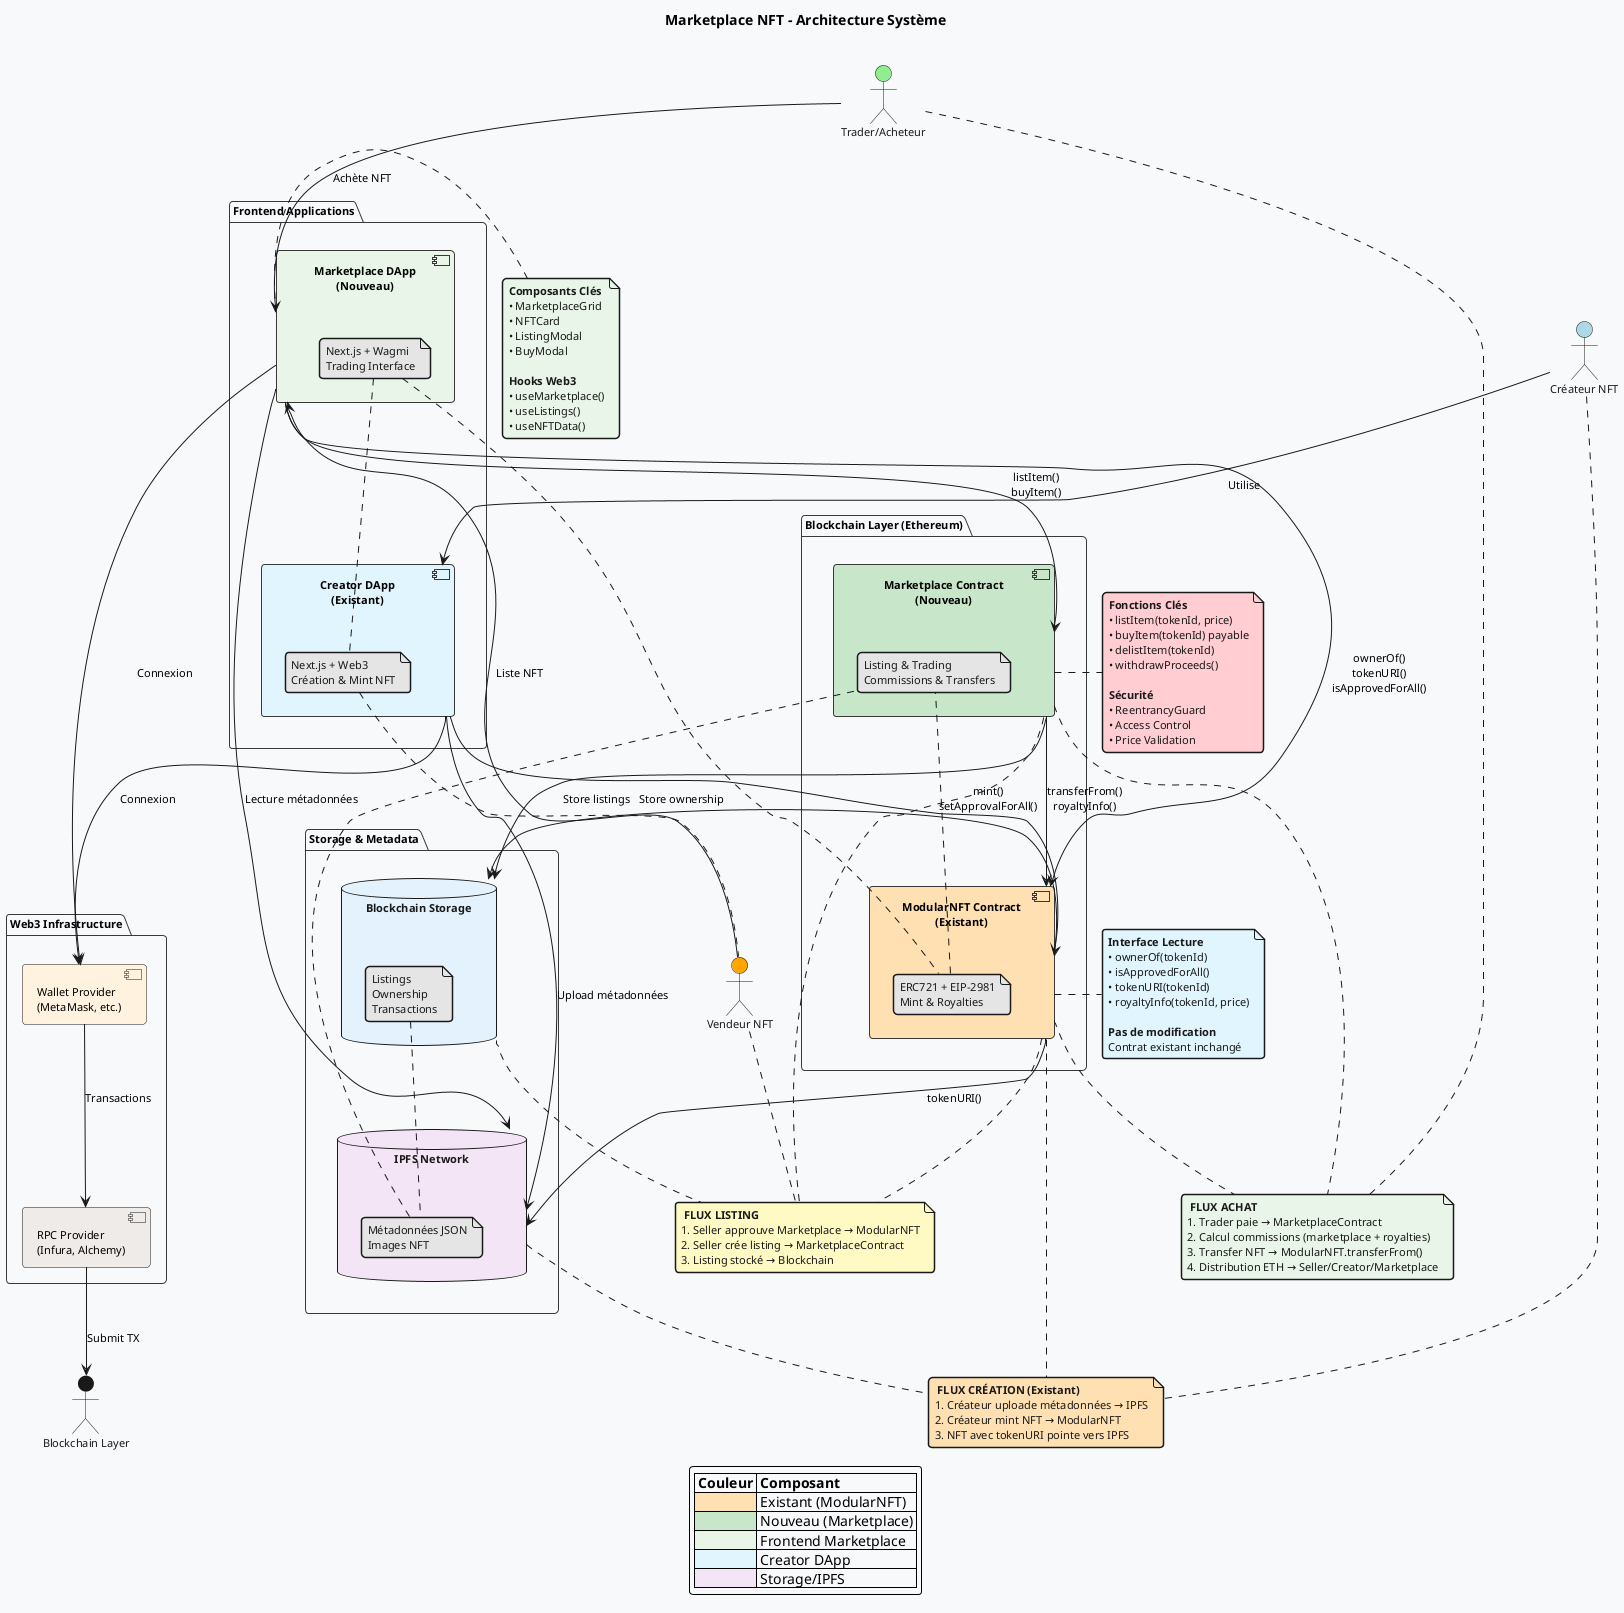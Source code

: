 @startuml Marketplace_NFT_Architecture

!theme mars
skinparam backgroundColor #F8F9FA
skinparam defaultFontName Arial
skinparam defaultFontSize 11

title Marketplace NFT - Architecture Système\n

' ===== ACTEURS =====
actor "Créateur NFT" as Creator #LightBlue
actor "Trader/Acheteur" as Trader #LightGreen
actor "Vendeur NFT" as Seller #Orange

' ===== FRONTEND APPLICATIONS =====
package "Frontend Applications" {
component "Creator DApp\n(Existant)" as CreatorApp #E1F5FE {
note top : Next.js + Web3\nCréation & Mint NFT
}
 
component "Marketplace DApp\n(Nouveau)" as MarketplaceApp #E8F5E8 {
note top : Next.js + Wagmi\nTrading Interface
}
}

' ===== BLOCKCHAIN LAYER =====
package "Blockchain Layer (Ethereum)" {
    component "ModularNFT Contract\n(Existant)" as ModularNFT #FFE0B2 {
        note bottom : ERC721 + EIP-2981\nMint & Royalties
    }
    
    component "Marketplace Contract\n(Nouveau)" as MarketplaceContract #C8E6C9 {
        note bottom : Listing & Trading\nCommissions & Transfers
    }
}

' ===== STORAGE LAYER =====
package "Storage & Metadata" {
    database "IPFS Network" as IPFS #F3E5F5 {
        note top : Métadonnées JSON\nImages NFT
    }
    
    database "Blockchain Storage" as BlockchainDB #E3F2FD {
        note top : Listings\nOwnership\nTransactions
    }
}

' ===== WALLET LAYER =====
package "Web3 Infrastructure" {
    component "Wallet Provider\n(MetaMask, etc.)" as Wallet #FFF3E0
    component "RPC Provider\n(Infura, Alchemy)" as RPC #EFEBE9
}

' ===== RELATIONS CRÉATEUR =====
Creator --> CreatorApp : Utilise
CreatorApp --> ModularNFT : mint()\nsetApprovalForAll()
CreatorApp --> IPFS : Upload métadonnées
ModularNFT --> IPFS : tokenURI()

' ===== RELATIONS MARKETPLACE =====
Seller --> MarketplaceApp : Liste NFT
Trader --> MarketplaceApp : Achète NFT

MarketplaceApp --> MarketplaceContract : listItem()\nbuyItem()
MarketplaceApp --> ModularNFT : ownerOf()\ntokenURI()\nisApprovedForAll()
MarketplaceApp --> IPFS : Lecture métadonnées

' ===== RELATIONS SMART CONTRACTS =====
MarketplaceContract --> ModularNFT : transferFrom()\nroyaltyInfo()
MarketplaceContract --> BlockchainDB : Store listings
ModularNFT --> BlockchainDB : Store ownership

' ===== RELATIONS WEB3 =====
CreatorApp --> Wallet : Connexion
MarketplaceApp --> Wallet : Connexion
Wallet --> RPC : Transactions
RPC --> "Blockchain Layer" : Submit TX

' #######################################################
' ===== FLUX PRINCIPAUX (CORRIGÉS) =====
'   Remplacement de "note over A, B" par des notes libres et des liens '..'
' #######################################################

' Flux de création (existant)
note " **FLUX CRÉATION (Existant)**\n1. Créateur uploade métadonnées → IPFS\n2. Créateur mint NFT → ModularNFT\n3. NFT avec tokenURI pointe vers IPFS" as NoteCreation #FFE0B2
Creator .. NoteCreation
IPFS .. NoteCreation
ModularNFT .. NoteCreation


' Flux de listing
note " **FLUX LISTING**\n1. Seller approuve Marketplace → ModularNFT\n2. Seller crée listing → MarketplaceContract\n3. Listing stocké → Blockchain" as NoteListing #FFF9C4
Seller .. NoteListing
ModularNFT .. NoteListing
MarketplaceContract .. NoteListing
BlockchainDB .. NoteListing


' Flux d'achat
note " **FLUX ACHAT**\n1. Trader paie → MarketplaceContract\n2. Calcul commissions (marketplace + royalties)\n3. Transfer NFT → ModularNFT.transferFrom()\n4. Distribution ETH → Seller/Creator/Marketplace" as NoteAchat #E8F5E8
Trader .. NoteAchat
MarketplaceContract .. NoteAchat
ModularNFT .. NoteAchat


' ===== ANNOTATIONS TECHNIQUES =====
note right of MarketplaceContract #FFCDD2
    **Fonctions Clés**
    • listItem(tokenId, price)
    • buyItem(tokenId) payable
    • delistItem(tokenId)
    • withdrawProceeds()
    
    **Sécurité**
    • ReentrancyGuard
    • Access Control
    • Price Validation
end note

note right of ModularNFT #E1F5FE
    **Interface Lecture**
    • ownerOf(tokenId)
    • isApprovedForAll()
    • tokenURI(tokenId)
    • royaltyInfo(tokenId, price)
    
    **Pas de modification**
    Contrat existant inchangé
end note

note left of MarketplaceApp #E8F5E8
    **Composants Clés**
    • MarketplaceGrid
    • NFTCard
    • ListingModal
    • BuyModal
    
    **Hooks Web3**
    • useMarketplace()
    • useListings()
    • useNFTData()
end note

' ===== LÉGENDE =====
legend bottom
    |= Couleur |= Composant |
    | <#FFE0B2> | Existant (ModularNFT) |
    | <#C8E6C9> | Nouveau (Marketplace) |
    | <#E8F5E8> | Frontend Marketplace |
    | <#E1F5FE> | Creator DApp |
    | <#F3E5F5> | Storage/IPFS |
end legend

@enduml